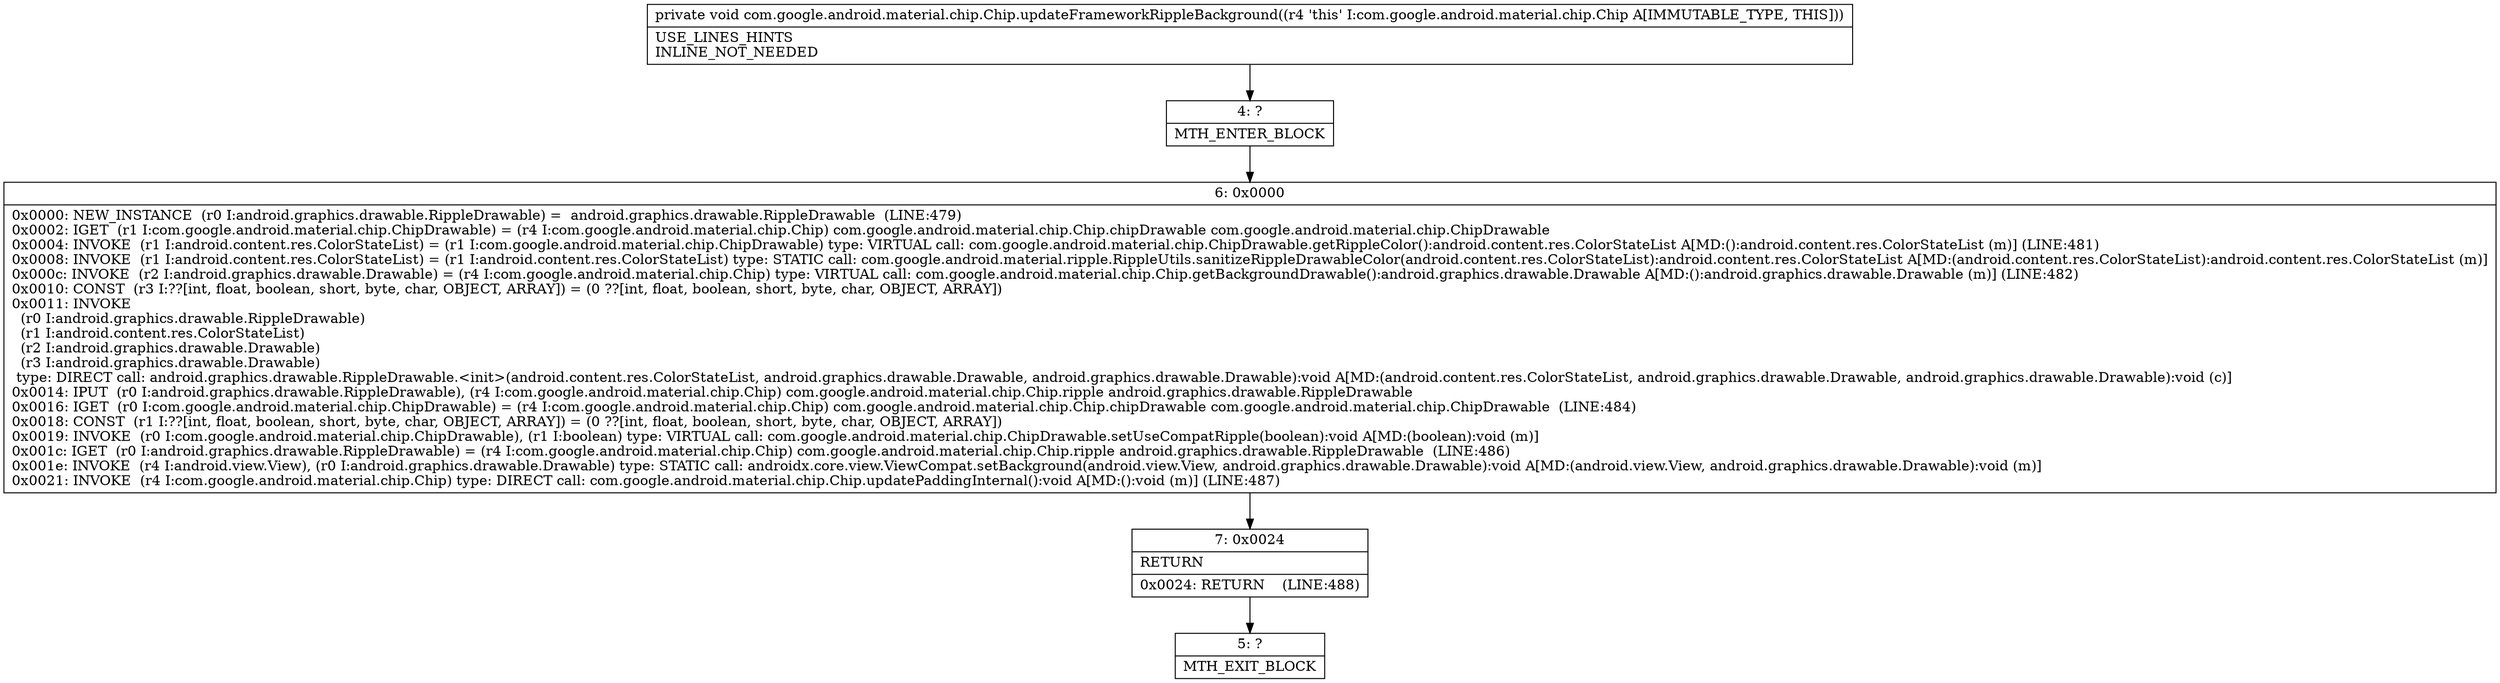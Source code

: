 digraph "CFG forcom.google.android.material.chip.Chip.updateFrameworkRippleBackground()V" {
Node_4 [shape=record,label="{4\:\ ?|MTH_ENTER_BLOCK\l}"];
Node_6 [shape=record,label="{6\:\ 0x0000|0x0000: NEW_INSTANCE  (r0 I:android.graphics.drawable.RippleDrawable) =  android.graphics.drawable.RippleDrawable  (LINE:479)\l0x0002: IGET  (r1 I:com.google.android.material.chip.ChipDrawable) = (r4 I:com.google.android.material.chip.Chip) com.google.android.material.chip.Chip.chipDrawable com.google.android.material.chip.ChipDrawable \l0x0004: INVOKE  (r1 I:android.content.res.ColorStateList) = (r1 I:com.google.android.material.chip.ChipDrawable) type: VIRTUAL call: com.google.android.material.chip.ChipDrawable.getRippleColor():android.content.res.ColorStateList A[MD:():android.content.res.ColorStateList (m)] (LINE:481)\l0x0008: INVOKE  (r1 I:android.content.res.ColorStateList) = (r1 I:android.content.res.ColorStateList) type: STATIC call: com.google.android.material.ripple.RippleUtils.sanitizeRippleDrawableColor(android.content.res.ColorStateList):android.content.res.ColorStateList A[MD:(android.content.res.ColorStateList):android.content.res.ColorStateList (m)]\l0x000c: INVOKE  (r2 I:android.graphics.drawable.Drawable) = (r4 I:com.google.android.material.chip.Chip) type: VIRTUAL call: com.google.android.material.chip.Chip.getBackgroundDrawable():android.graphics.drawable.Drawable A[MD:():android.graphics.drawable.Drawable (m)] (LINE:482)\l0x0010: CONST  (r3 I:??[int, float, boolean, short, byte, char, OBJECT, ARRAY]) = (0 ??[int, float, boolean, short, byte, char, OBJECT, ARRAY]) \l0x0011: INVOKE  \l  (r0 I:android.graphics.drawable.RippleDrawable)\l  (r1 I:android.content.res.ColorStateList)\l  (r2 I:android.graphics.drawable.Drawable)\l  (r3 I:android.graphics.drawable.Drawable)\l type: DIRECT call: android.graphics.drawable.RippleDrawable.\<init\>(android.content.res.ColorStateList, android.graphics.drawable.Drawable, android.graphics.drawable.Drawable):void A[MD:(android.content.res.ColorStateList, android.graphics.drawable.Drawable, android.graphics.drawable.Drawable):void (c)]\l0x0014: IPUT  (r0 I:android.graphics.drawable.RippleDrawable), (r4 I:com.google.android.material.chip.Chip) com.google.android.material.chip.Chip.ripple android.graphics.drawable.RippleDrawable \l0x0016: IGET  (r0 I:com.google.android.material.chip.ChipDrawable) = (r4 I:com.google.android.material.chip.Chip) com.google.android.material.chip.Chip.chipDrawable com.google.android.material.chip.ChipDrawable  (LINE:484)\l0x0018: CONST  (r1 I:??[int, float, boolean, short, byte, char, OBJECT, ARRAY]) = (0 ??[int, float, boolean, short, byte, char, OBJECT, ARRAY]) \l0x0019: INVOKE  (r0 I:com.google.android.material.chip.ChipDrawable), (r1 I:boolean) type: VIRTUAL call: com.google.android.material.chip.ChipDrawable.setUseCompatRipple(boolean):void A[MD:(boolean):void (m)]\l0x001c: IGET  (r0 I:android.graphics.drawable.RippleDrawable) = (r4 I:com.google.android.material.chip.Chip) com.google.android.material.chip.Chip.ripple android.graphics.drawable.RippleDrawable  (LINE:486)\l0x001e: INVOKE  (r4 I:android.view.View), (r0 I:android.graphics.drawable.Drawable) type: STATIC call: androidx.core.view.ViewCompat.setBackground(android.view.View, android.graphics.drawable.Drawable):void A[MD:(android.view.View, android.graphics.drawable.Drawable):void (m)]\l0x0021: INVOKE  (r4 I:com.google.android.material.chip.Chip) type: DIRECT call: com.google.android.material.chip.Chip.updatePaddingInternal():void A[MD:():void (m)] (LINE:487)\l}"];
Node_7 [shape=record,label="{7\:\ 0x0024|RETURN\l|0x0024: RETURN    (LINE:488)\l}"];
Node_5 [shape=record,label="{5\:\ ?|MTH_EXIT_BLOCK\l}"];
MethodNode[shape=record,label="{private void com.google.android.material.chip.Chip.updateFrameworkRippleBackground((r4 'this' I:com.google.android.material.chip.Chip A[IMMUTABLE_TYPE, THIS]))  | USE_LINES_HINTS\lINLINE_NOT_NEEDED\l}"];
MethodNode -> Node_4;Node_4 -> Node_6;
Node_6 -> Node_7;
Node_7 -> Node_5;
}

